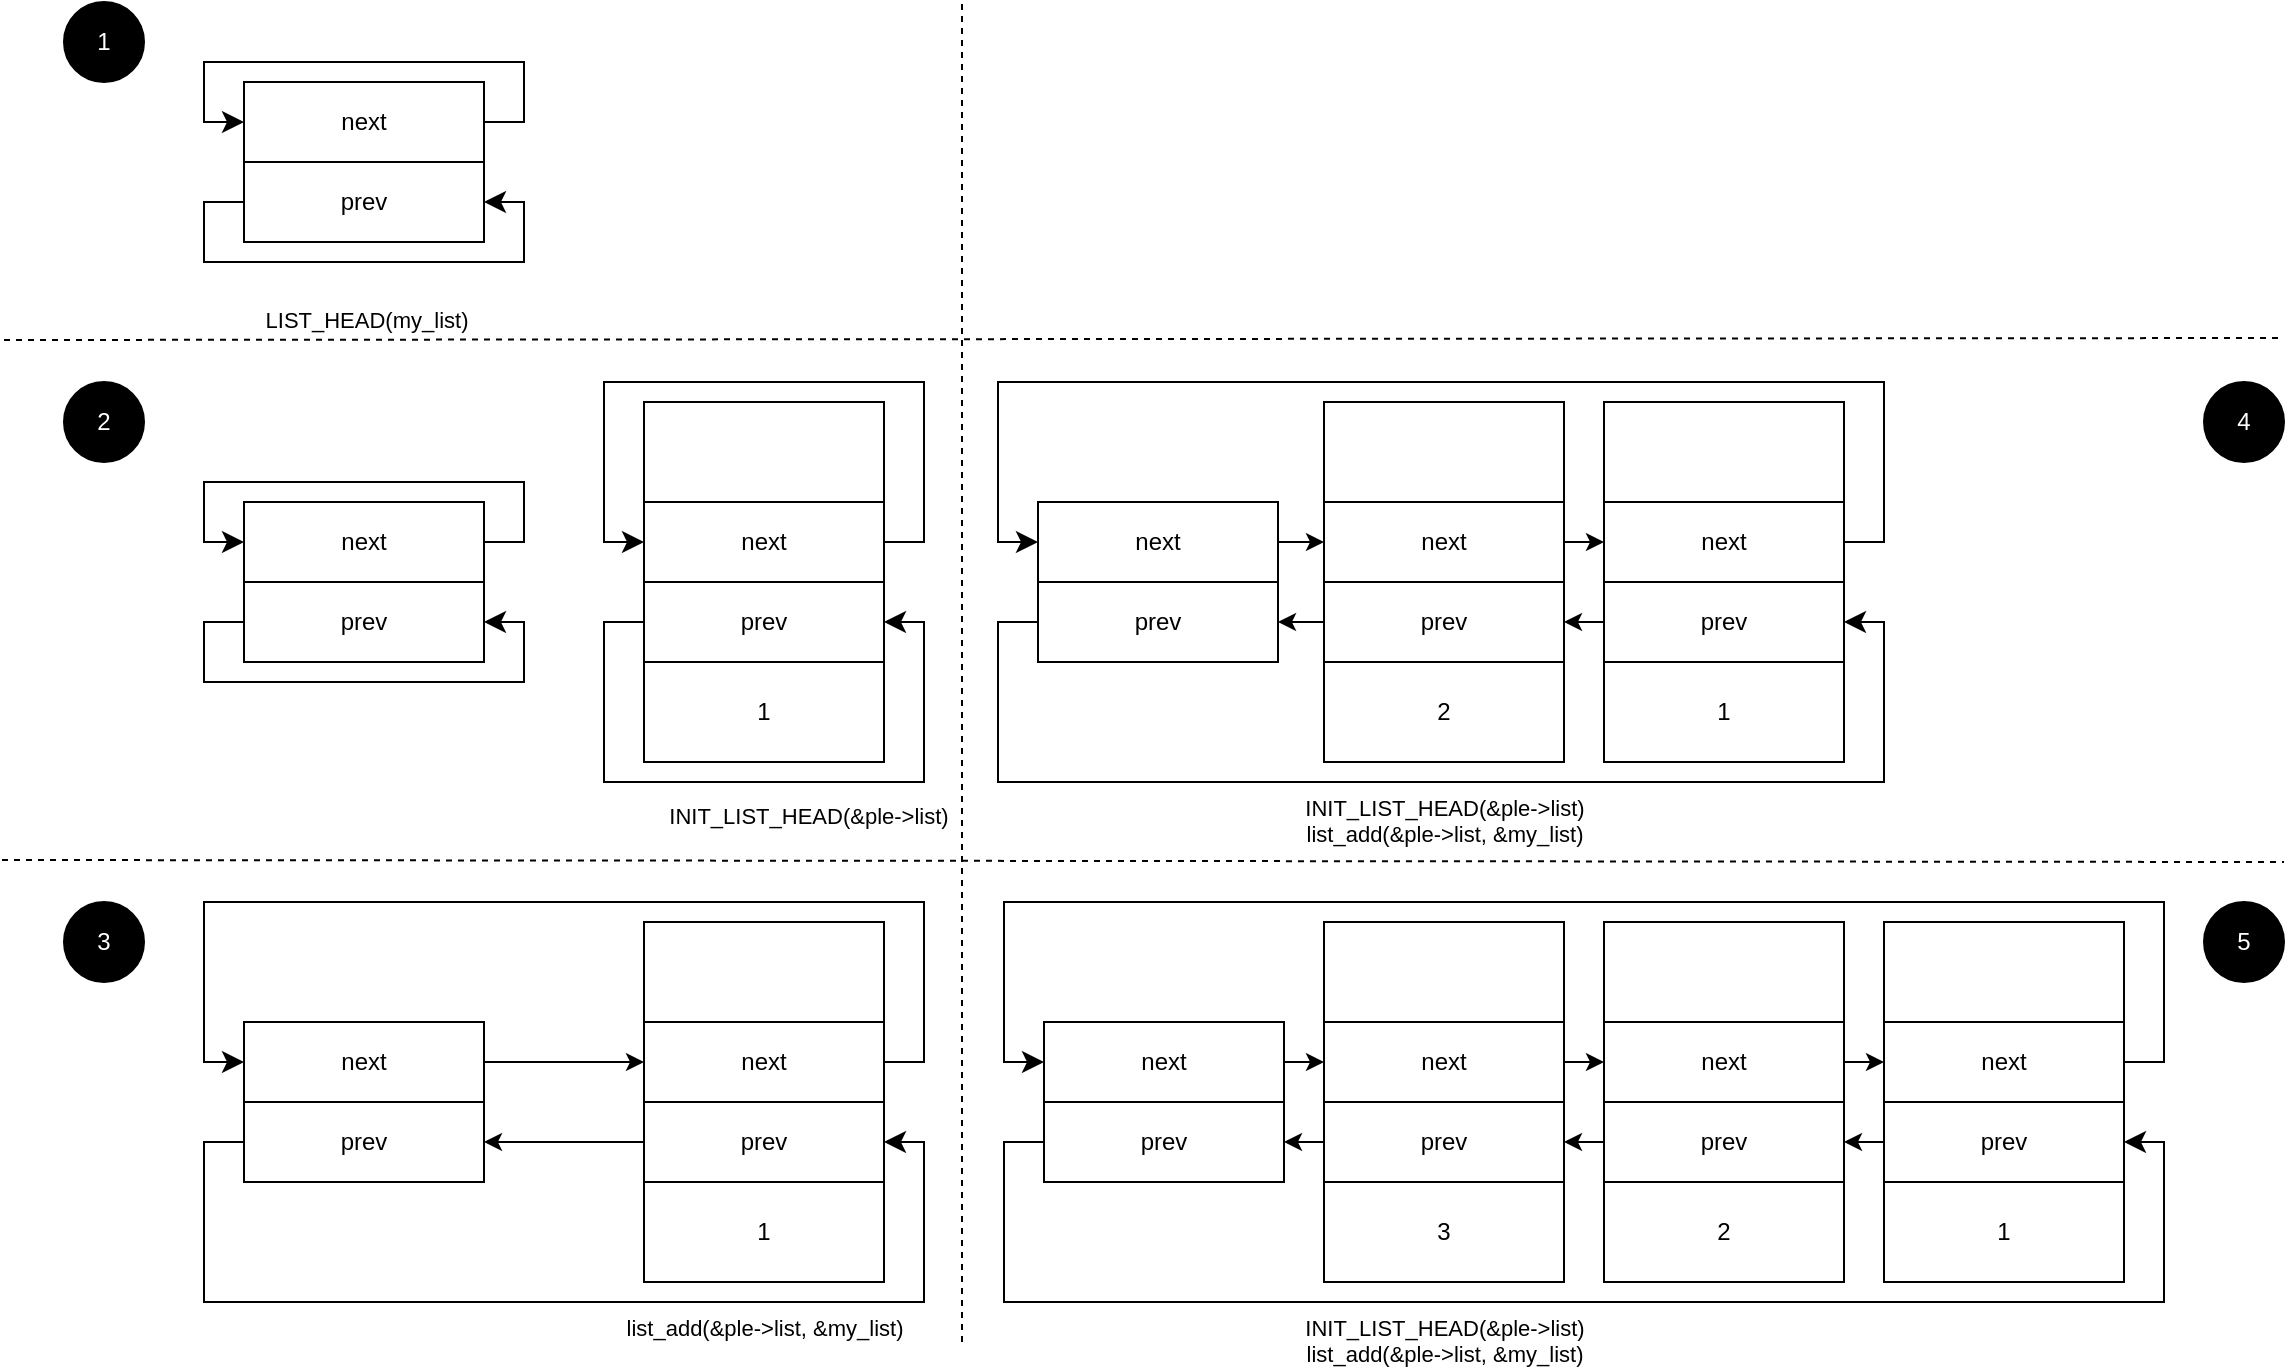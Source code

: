 <mxfile scale="1" border="0">
    <diagram id="Up8FQvu2DSV3XWbMQyph" name="Page-1">
        <mxGraphModel dx="1579" dy="573" grid="1" gridSize="10" guides="1" tooltips="1" connect="1" arrows="1" fold="1" page="1" pageScale="1" pageWidth="1169" pageHeight="827" math="0" shadow="0">
            <root>
                <mxCell id="0"/>
                <mxCell id="1" parent="0"/>
                <mxCell id="7" value="next" style="rounded=0;whiteSpace=wrap;html=1;fontColor=#000000;" parent="1" vertex="1">
                    <mxGeometry x="140" y="50" width="120" height="40" as="geometry"/>
                </mxCell>
                <mxCell id="8" value="prev" style="rounded=0;whiteSpace=wrap;html=1;fontColor=#000000;" parent="1" vertex="1">
                    <mxGeometry x="140" y="90" width="120" height="40" as="geometry"/>
                </mxCell>
                <mxCell id="10" value="" style="edgeStyle=segmentEdgeStyle;endArrow=classic;html=1;curved=0;rounded=0;endSize=8;startSize=8;exitX=1;exitY=0.5;exitDx=0;exitDy=0;entryX=0;entryY=0.5;entryDx=0;entryDy=0;fontColor=#000000;" parent="1" source="7" target="7" edge="1">
                    <mxGeometry width="50" height="50" relative="1" as="geometry">
                        <mxPoint x="309" y="149" as="sourcePoint"/>
                        <mxPoint x="359" y="99" as="targetPoint"/>
                        <Array as="points">
                            <mxPoint x="280" y="70"/>
                            <mxPoint x="280" y="40"/>
                            <mxPoint x="120" y="40"/>
                            <mxPoint x="120" y="70"/>
                        </Array>
                    </mxGeometry>
                </mxCell>
                <mxCell id="11" value="" style="edgeStyle=segmentEdgeStyle;endArrow=classic;html=1;curved=0;rounded=0;endSize=8;startSize=8;exitX=0;exitY=0.5;exitDx=0;exitDy=0;entryX=1;entryY=0.5;entryDx=0;entryDy=0;fontColor=#000000;" parent="1" source="8" target="8" edge="1">
                    <mxGeometry width="50" height="50" relative="1" as="geometry">
                        <mxPoint x="169" y="199" as="sourcePoint"/>
                        <mxPoint x="289" y="89" as="targetPoint"/>
                        <Array as="points">
                            <mxPoint x="120" y="110"/>
                            <mxPoint x="120" y="140"/>
                            <mxPoint x="280" y="140"/>
                            <mxPoint x="280" y="110"/>
                        </Array>
                    </mxGeometry>
                </mxCell>
                <mxCell id="12" value="" style="endArrow=none;dashed=1;html=1;labelPosition=center;verticalLabelPosition=top;align=center;verticalAlign=bottom;fontColor=#000000;" parent="1" edge="1">
                    <mxGeometry width="50" height="50" relative="1" as="geometry">
                        <mxPoint x="20" y="179" as="sourcePoint"/>
                        <mxPoint x="1160" y="178" as="targetPoint"/>
                    </mxGeometry>
                </mxCell>
                <mxCell id="13" value="LIST_HEAD(my_list)" style="edgeLabel;html=1;align=center;verticalAlign=bottom;resizable=0;points=[];labelPosition=center;verticalLabelPosition=top;fontColor=#000000;" parent="12" vertex="1" connectable="0">
                    <mxGeometry relative="1" as="geometry">
                        <mxPoint x="-389" y="-1" as="offset"/>
                    </mxGeometry>
                </mxCell>
                <mxCell id="14" value="1" style="ellipse;whiteSpace=wrap;html=1;aspect=fixed;labelBackgroundColor=#000000;fontColor=#FFFFFF;fillColor=#000000;" parent="1" vertex="1">
                    <mxGeometry x="50" y="10" width="40" height="40" as="geometry"/>
                </mxCell>
                <mxCell id="15" value="next" style="rounded=0;whiteSpace=wrap;html=1;fontColor=#000000;" parent="1" vertex="1">
                    <mxGeometry x="140" y="260" width="120" height="40" as="geometry"/>
                </mxCell>
                <mxCell id="16" value="prev" style="rounded=0;whiteSpace=wrap;html=1;fontColor=#000000;" parent="1" vertex="1">
                    <mxGeometry x="140" y="300" width="120" height="40" as="geometry"/>
                </mxCell>
                <mxCell id="17" value="" style="edgeStyle=segmentEdgeStyle;endArrow=classic;html=1;curved=0;rounded=0;endSize=8;startSize=8;exitX=1;exitY=0.5;exitDx=0;exitDy=0;entryX=0;entryY=0.5;entryDx=0;entryDy=0;fontColor=#000000;" parent="1" source="15" target="15" edge="1">
                    <mxGeometry width="50" height="50" relative="1" as="geometry">
                        <mxPoint x="309" y="360" as="sourcePoint"/>
                        <mxPoint x="359" y="310" as="targetPoint"/>
                        <Array as="points">
                            <mxPoint x="280" y="280"/>
                            <mxPoint x="280" y="250"/>
                            <mxPoint x="120" y="250"/>
                            <mxPoint x="120" y="280"/>
                        </Array>
                    </mxGeometry>
                </mxCell>
                <mxCell id="18" value="" style="edgeStyle=segmentEdgeStyle;endArrow=classic;html=1;curved=0;rounded=0;endSize=8;startSize=8;exitX=0;exitY=0.5;exitDx=0;exitDy=0;entryX=1;entryY=0.5;entryDx=0;entryDy=0;fontColor=#000000;" parent="1" source="16" target="16" edge="1">
                    <mxGeometry width="50" height="50" relative="1" as="geometry">
                        <mxPoint x="169" y="410" as="sourcePoint"/>
                        <mxPoint x="289" y="300" as="targetPoint"/>
                        <Array as="points">
                            <mxPoint x="120" y="320"/>
                            <mxPoint x="120" y="350"/>
                            <mxPoint x="280" y="350"/>
                            <mxPoint x="280" y="320"/>
                        </Array>
                    </mxGeometry>
                </mxCell>
                <mxCell id="19" value="2" style="ellipse;whiteSpace=wrap;html=1;aspect=fixed;labelBackgroundColor=#000000;fontColor=#FFFFFF;fillColor=#000000;" parent="1" vertex="1">
                    <mxGeometry x="50" y="200" width="40" height="40" as="geometry"/>
                </mxCell>
                <mxCell id="20" value="next" style="rounded=0;whiteSpace=wrap;html=1;fontColor=#000000;" parent="1" vertex="1">
                    <mxGeometry x="340" y="260" width="120" height="40" as="geometry"/>
                </mxCell>
                <mxCell id="21" value="prev" style="rounded=0;whiteSpace=wrap;html=1;fontColor=#000000;" parent="1" vertex="1">
                    <mxGeometry x="340" y="300" width="120" height="40" as="geometry"/>
                </mxCell>
                <mxCell id="22" value="" style="edgeStyle=segmentEdgeStyle;endArrow=classic;html=1;curved=0;rounded=0;endSize=8;startSize=8;exitX=1;exitY=0.5;exitDx=0;exitDy=0;entryX=0;entryY=0.5;entryDx=0;entryDy=0;fontColor=#000000;" parent="1" source="20" target="20" edge="1">
                    <mxGeometry width="50" height="50" relative="1" as="geometry">
                        <mxPoint x="509" y="359" as="sourcePoint"/>
                        <mxPoint x="559" y="309" as="targetPoint"/>
                        <Array as="points">
                            <mxPoint x="480" y="280"/>
                            <mxPoint x="480" y="200"/>
                            <mxPoint x="320" y="200"/>
                            <mxPoint x="320" y="280"/>
                        </Array>
                    </mxGeometry>
                </mxCell>
                <mxCell id="23" value="" style="edgeStyle=segmentEdgeStyle;endArrow=classic;html=1;curved=0;rounded=0;endSize=8;startSize=8;exitX=0;exitY=0.5;exitDx=0;exitDy=0;entryX=1;entryY=0.5;entryDx=0;entryDy=0;fontColor=#000000;" parent="1" source="21" target="21" edge="1">
                    <mxGeometry width="50" height="50" relative="1" as="geometry">
                        <mxPoint x="369" y="409" as="sourcePoint"/>
                        <mxPoint x="489" y="299" as="targetPoint"/>
                        <Array as="points">
                            <mxPoint x="320" y="320"/>
                            <mxPoint x="320" y="400"/>
                            <mxPoint x="480" y="400"/>
                            <mxPoint x="480" y="320"/>
                        </Array>
                    </mxGeometry>
                </mxCell>
                <mxCell id="24" value="" style="rounded=0;whiteSpace=wrap;html=1;labelBackgroundColor=#000000;fontColor=#000000;fillColor=#FFFFFF;" parent="1" vertex="1">
                    <mxGeometry x="340" y="210" width="120" height="50" as="geometry"/>
                </mxCell>
                <mxCell id="26" value="" style="endArrow=none;dashed=1;html=1;labelPosition=center;verticalLabelPosition=top;align=center;verticalAlign=bottom;fontColor=#000000;" parent="1" edge="1">
                    <mxGeometry width="50" height="50" relative="1" as="geometry">
                        <mxPoint x="19" y="439" as="sourcePoint"/>
                        <mxPoint x="1160" y="440" as="targetPoint"/>
                    </mxGeometry>
                </mxCell>
                <mxCell id="29" value="&lt;font&gt;INIT_LIST_HEAD(&amp;amp;ple-&amp;gt;list)&lt;/font&gt;" style="edgeLabel;html=1;align=center;verticalAlign=bottom;resizable=0;points=[];fontColor=#000000;labelPosition=center;verticalLabelPosition=top;" parent="26" vertex="1" connectable="0">
                    <mxGeometry relative="1" as="geometry">
                        <mxPoint x="-168" y="-14" as="offset"/>
                    </mxGeometry>
                </mxCell>
                <mxCell id="30" value="" style="endArrow=none;dashed=1;html=1;fontColor=#000000;" parent="1" edge="1">
                    <mxGeometry width="50" height="50" relative="1" as="geometry">
                        <mxPoint x="499" y="680" as="sourcePoint"/>
                        <mxPoint x="499" y="10" as="targetPoint"/>
                    </mxGeometry>
                </mxCell>
                <mxCell id="55" style="edgeStyle=none;html=1;exitX=1;exitY=0.5;exitDx=0;exitDy=0;entryX=0;entryY=0.5;entryDx=0;entryDy=0;fontColor=#000000;" parent="1" source="31" target="36" edge="1">
                    <mxGeometry relative="1" as="geometry"/>
                </mxCell>
                <mxCell id="31" value="next" style="rounded=0;whiteSpace=wrap;html=1;fontColor=#000000;" parent="1" vertex="1">
                    <mxGeometry x="140" y="520" width="120" height="40" as="geometry"/>
                </mxCell>
                <mxCell id="32" value="prev" style="rounded=0;whiteSpace=wrap;html=1;fontColor=#000000;" parent="1" vertex="1">
                    <mxGeometry x="140" y="560" width="120" height="40" as="geometry"/>
                </mxCell>
                <mxCell id="35" value="3" style="ellipse;whiteSpace=wrap;html=1;aspect=fixed;labelBackgroundColor=#000000;fontColor=#FFFFFF;fillColor=#000000;" parent="1" vertex="1">
                    <mxGeometry x="50" y="460" width="40" height="40" as="geometry"/>
                </mxCell>
                <mxCell id="36" value="next" style="rounded=0;whiteSpace=wrap;html=1;fontColor=#000000;" parent="1" vertex="1">
                    <mxGeometry x="340" y="520" width="120" height="40" as="geometry"/>
                </mxCell>
                <mxCell id="151" style="edgeStyle=none;html=1;exitX=0;exitY=0.5;exitDx=0;exitDy=0;entryX=1;entryY=0.5;entryDx=0;entryDy=0;fontColor=#FFFFFF;startArrow=none;startFill=0;" edge="1" parent="1" source="37" target="32">
                    <mxGeometry relative="1" as="geometry"/>
                </mxCell>
                <mxCell id="37" value="prev" style="rounded=0;whiteSpace=wrap;html=1;fontColor=#000000;" parent="1" vertex="1">
                    <mxGeometry x="340" y="560" width="120" height="40" as="geometry"/>
                </mxCell>
                <mxCell id="38" value="" style="edgeStyle=segmentEdgeStyle;endArrow=classic;html=1;curved=0;rounded=0;endSize=8;startSize=8;entryX=0;entryY=0.5;entryDx=0;entryDy=0;exitX=1;exitY=0.5;exitDx=0;exitDy=0;fontColor=#000000;" parent="1" source="36" target="31" edge="1">
                    <mxGeometry width="50" height="50" relative="1" as="geometry">
                        <mxPoint x="460" y="537" as="sourcePoint"/>
                        <mxPoint x="120" y="540" as="targetPoint"/>
                        <Array as="points">
                            <mxPoint x="480" y="540"/>
                            <mxPoint x="480" y="460"/>
                            <mxPoint x="120" y="460"/>
                            <mxPoint x="120" y="540"/>
                        </Array>
                    </mxGeometry>
                </mxCell>
                <mxCell id="39" value="" style="edgeStyle=segmentEdgeStyle;endArrow=classic;html=1;curved=0;rounded=0;endSize=8;startSize=8;entryX=1;entryY=0.5;entryDx=0;entryDy=0;exitX=0;exitY=0.5;exitDx=0;exitDy=0;fontColor=#000000;" parent="1" source="32" target="37" edge="1">
                    <mxGeometry width="50" height="50" relative="1" as="geometry">
                        <mxPoint x="140" y="577" as="sourcePoint"/>
                        <mxPoint x="487" y="557" as="targetPoint"/>
                        <Array as="points">
                            <mxPoint x="140" y="580"/>
                            <mxPoint x="120" y="580"/>
                            <mxPoint x="120" y="660"/>
                            <mxPoint x="480" y="660"/>
                            <mxPoint x="480" y="580"/>
                        </Array>
                    </mxGeometry>
                </mxCell>
                <mxCell id="43" value="list_add(&amp;amp;ple-&amp;gt;list, &amp;amp;my_list)" style="edgeLabel;html=1;align=center;verticalAlign=top;resizable=0;points=[];fontColor=#000000;labelPosition=center;verticalLabelPosition=bottom;" parent="39" vertex="1" connectable="0">
                    <mxGeometry relative="1" as="geometry">
                        <mxPoint x="100" as="offset"/>
                    </mxGeometry>
                </mxCell>
                <mxCell id="40" value="" style="rounded=0;whiteSpace=wrap;html=1;labelBackgroundColor=#000000;fontColor=#000000;fillColor=#FFFFFF;" parent="1" vertex="1">
                    <mxGeometry x="340" y="470" width="120" height="50" as="geometry"/>
                </mxCell>
                <mxCell id="57" style="edgeStyle=none;html=1;exitX=1;exitY=0.5;exitDx=0;exitDy=0;entryX=0;entryY=0.5;entryDx=0;entryDy=0;fontColor=#000000;" parent="1" source="58" target="62" edge="1">
                    <mxGeometry relative="1" as="geometry"/>
                </mxCell>
                <mxCell id="58" value="next" style="rounded=0;whiteSpace=wrap;html=1;fontColor=#000000;" parent="1" vertex="1">
                    <mxGeometry x="537" y="260" width="120" height="40" as="geometry"/>
                </mxCell>
                <mxCell id="60" value="prev" style="rounded=0;whiteSpace=wrap;html=1;fontColor=#000000;" parent="1" vertex="1">
                    <mxGeometry x="537" y="300" width="120" height="40" as="geometry"/>
                </mxCell>
                <mxCell id="61" value="4" style="ellipse;whiteSpace=wrap;html=1;aspect=fixed;labelBackgroundColor=#000000;fontColor=#FFFFFF;fillColor=#000000;" parent="1" vertex="1">
                    <mxGeometry x="1120" y="200" width="40" height="40" as="geometry"/>
                </mxCell>
                <mxCell id="99" style="edgeStyle=none;html=1;exitX=1;exitY=0.5;exitDx=0;exitDy=0;entryX=0;entryY=0.5;entryDx=0;entryDy=0;fontColor=#000000;" parent="1" source="62" target="69" edge="1">
                    <mxGeometry relative="1" as="geometry"/>
                </mxCell>
                <mxCell id="62" value="next" style="rounded=0;whiteSpace=wrap;html=1;fontColor=#000000;" parent="1" vertex="1">
                    <mxGeometry x="680" y="260" width="120" height="40" as="geometry"/>
                </mxCell>
                <mxCell id="98" style="edgeStyle=none;html=1;exitX=0;exitY=0.5;exitDx=0;exitDy=0;entryX=1;entryY=0.5;entryDx=0;entryDy=0;fontColor=#000000;" parent="1" source="63" target="60" edge="1">
                    <mxGeometry relative="1" as="geometry"/>
                </mxCell>
                <mxCell id="63" value="prev" style="rounded=0;whiteSpace=wrap;html=1;fontColor=#000000;" parent="1" vertex="1">
                    <mxGeometry x="680" y="300" width="120" height="40" as="geometry"/>
                </mxCell>
                <mxCell id="64" value="" style="edgeStyle=segmentEdgeStyle;endArrow=classic;html=1;curved=0;rounded=0;endSize=8;startSize=8;entryX=0;entryY=0.5;entryDx=0;entryDy=0;exitX=1;exitY=0.5;exitDx=0;exitDy=0;fontColor=#000000;" parent="1" source="69" target="58" edge="1">
                    <mxGeometry width="50" height="50" relative="1" as="geometry">
                        <mxPoint x="957" y="280" as="sourcePoint"/>
                        <mxPoint x="513" y="279" as="targetPoint"/>
                        <Array as="points">
                            <mxPoint x="960" y="280"/>
                            <mxPoint x="960" y="200"/>
                            <mxPoint x="517" y="200"/>
                            <mxPoint x="517" y="280"/>
                        </Array>
                    </mxGeometry>
                </mxCell>
                <mxCell id="65" value="" style="edgeStyle=segmentEdgeStyle;endArrow=classic;html=1;curved=0;rounded=0;endSize=8;startSize=8;exitX=0;exitY=0.5;exitDx=0;exitDy=0;entryX=1;entryY=0.5;entryDx=0;entryDy=0;fontColor=#000000;" parent="1" source="60" target="70" edge="1">
                    <mxGeometry width="50" height="50" relative="1" as="geometry">
                        <mxPoint x="533" y="316" as="sourcePoint"/>
                        <mxPoint x="957" y="320" as="targetPoint"/>
                        <Array as="points">
                            <mxPoint x="517" y="320"/>
                            <mxPoint x="517" y="400"/>
                            <mxPoint x="960" y="400"/>
                            <mxPoint x="960" y="320"/>
                        </Array>
                    </mxGeometry>
                </mxCell>
                <mxCell id="66" value="INIT_LIST_HEAD(&amp;amp;ple-&amp;gt;list)&lt;br&gt;list_add(&amp;amp;ple-&amp;gt;list, &amp;amp;my_list)" style="edgeLabel;html=1;align=center;verticalAlign=top;resizable=0;points=[];fontColor=#000000;labelPosition=center;verticalLabelPosition=bottom;" parent="65" vertex="1" connectable="0">
                    <mxGeometry relative="1" as="geometry">
                        <mxPoint x="1" as="offset"/>
                    </mxGeometry>
                </mxCell>
                <mxCell id="67" value="" style="rounded=0;whiteSpace=wrap;html=1;labelBackgroundColor=#000000;fontColor=#000000;fillColor=#FFFFFF;" parent="1" vertex="1">
                    <mxGeometry x="680" y="210" width="120" height="50" as="geometry"/>
                </mxCell>
                <mxCell id="69" value="next" style="rounded=0;whiteSpace=wrap;html=1;fontColor=#000000;" parent="1" vertex="1">
                    <mxGeometry x="820" y="260" width="120" height="40" as="geometry"/>
                </mxCell>
                <mxCell id="100" style="edgeStyle=none;html=1;exitX=0;exitY=0.5;exitDx=0;exitDy=0;entryX=1;entryY=0.5;entryDx=0;entryDy=0;fontColor=#000000;" parent="1" source="70" target="63" edge="1">
                    <mxGeometry relative="1" as="geometry"/>
                </mxCell>
                <mxCell id="70" value="prev" style="rounded=0;whiteSpace=wrap;html=1;fontColor=#000000;" parent="1" vertex="1">
                    <mxGeometry x="820" y="300" width="120" height="40" as="geometry"/>
                </mxCell>
                <mxCell id="71" value="" style="rounded=0;whiteSpace=wrap;html=1;labelBackgroundColor=#000000;fontColor=#000000;fillColor=#FFFFFF;" parent="1" vertex="1">
                    <mxGeometry x="820" y="210" width="120" height="50" as="geometry"/>
                </mxCell>
                <mxCell id="118" style="edgeStyle=none;html=1;exitX=1;exitY=0.5;exitDx=0;exitDy=0;entryX=0;entryY=0.5;entryDx=0;entryDy=0;fontColor=#000000;" parent="1" source="119" target="123" edge="1">
                    <mxGeometry relative="1" as="geometry"/>
                </mxCell>
                <mxCell id="119" value="next" style="rounded=0;whiteSpace=wrap;html=1;fontColor=#000000;" parent="1" vertex="1">
                    <mxGeometry x="540" y="520" width="120" height="40" as="geometry"/>
                </mxCell>
                <mxCell id="120" value="prev" style="rounded=0;whiteSpace=wrap;html=1;fontColor=#000000;" parent="1" vertex="1">
                    <mxGeometry x="540" y="560" width="120" height="40" as="geometry"/>
                </mxCell>
                <mxCell id="121" value="5" style="ellipse;whiteSpace=wrap;html=1;aspect=fixed;labelBackgroundColor=#000000;fontColor=#FFFFFF;fillColor=#000000;" parent="1" vertex="1">
                    <mxGeometry x="1120" y="460" width="40" height="40" as="geometry"/>
                </mxCell>
                <mxCell id="122" style="edgeStyle=none;html=1;exitX=1;exitY=0.5;exitDx=0;exitDy=0;entryX=0;entryY=0.5;entryDx=0;entryDy=0;fontColor=#000000;" parent="1" source="123" target="131" edge="1">
                    <mxGeometry relative="1" as="geometry"/>
                </mxCell>
                <mxCell id="123" value="next" style="rounded=0;whiteSpace=wrap;html=1;fontColor=#000000;" parent="1" vertex="1">
                    <mxGeometry x="680" y="520" width="120" height="40" as="geometry"/>
                </mxCell>
                <mxCell id="124" style="edgeStyle=none;html=1;exitX=0;exitY=0.5;exitDx=0;exitDy=0;entryX=1;entryY=0.5;entryDx=0;entryDy=0;fontColor=#000000;" parent="1" source="125" target="120" edge="1">
                    <mxGeometry relative="1" as="geometry"/>
                </mxCell>
                <mxCell id="125" value="prev" style="rounded=0;whiteSpace=wrap;html=1;fontColor=#000000;" parent="1" vertex="1">
                    <mxGeometry x="680" y="560" width="120" height="40" as="geometry"/>
                </mxCell>
                <mxCell id="126" value="" style="edgeStyle=segmentEdgeStyle;endArrow=classic;html=1;curved=0;rounded=0;endSize=8;startSize=8;entryX=0;entryY=0.5;entryDx=0;entryDy=0;exitX=1;exitY=0.5;exitDx=0;exitDy=0;fontColor=#000000;" parent="1" source="138" target="119" edge="1">
                    <mxGeometry width="50" height="50" relative="1" as="geometry">
                        <mxPoint x="960" y="540" as="sourcePoint"/>
                        <mxPoint x="516" y="539" as="targetPoint"/>
                        <Array as="points">
                            <mxPoint x="1100" y="540"/>
                            <mxPoint x="1100" y="460"/>
                            <mxPoint x="520" y="460"/>
                            <mxPoint x="520" y="540"/>
                        </Array>
                    </mxGeometry>
                </mxCell>
                <mxCell id="127" value="" style="edgeStyle=segmentEdgeStyle;endArrow=classic;html=1;curved=0;rounded=0;endSize=8;startSize=8;exitX=0;exitY=0.5;exitDx=0;exitDy=0;entryX=1;entryY=0.5;entryDx=0;entryDy=0;fontColor=#000000;" parent="1" source="120" target="139" edge="1">
                    <mxGeometry width="50" height="50" relative="1" as="geometry">
                        <mxPoint x="536" y="576" as="sourcePoint"/>
                        <mxPoint x="960" y="580" as="targetPoint"/>
                        <Array as="points">
                            <mxPoint x="520" y="580"/>
                            <mxPoint x="520" y="660"/>
                            <mxPoint x="1100" y="660"/>
                            <mxPoint x="1100" y="580"/>
                        </Array>
                    </mxGeometry>
                </mxCell>
                <mxCell id="128" value="INIT_LIST_HEAD(&amp;amp;ple-&amp;gt;list)&lt;br&gt;list_add(&amp;amp;ple-&amp;gt;list, &amp;amp;my_list)" style="edgeLabel;html=1;align=center;verticalAlign=top;resizable=0;points=[];fontColor=#000000;labelPosition=center;verticalLabelPosition=bottom;" parent="127" vertex="1" connectable="0">
                    <mxGeometry relative="1" as="geometry">
                        <mxPoint x="-70" as="offset"/>
                    </mxGeometry>
                </mxCell>
                <mxCell id="129" value="" style="rounded=0;whiteSpace=wrap;html=1;labelBackgroundColor=#000000;fontColor=#000000;fillColor=#FFFFFF;" parent="1" vertex="1">
                    <mxGeometry x="680" y="470" width="120" height="50" as="geometry"/>
                </mxCell>
                <mxCell id="142" style="edgeStyle=none;html=1;exitX=1;exitY=0.5;exitDx=0;exitDy=0;entryX=0;entryY=0.5;entryDx=0;entryDy=0;fontColor=#000000;" parent="1" source="131" target="138" edge="1">
                    <mxGeometry relative="1" as="geometry"/>
                </mxCell>
                <mxCell id="131" value="next" style="rounded=0;whiteSpace=wrap;html=1;fontColor=#000000;" parent="1" vertex="1">
                    <mxGeometry x="820" y="520" width="120" height="40" as="geometry"/>
                </mxCell>
                <mxCell id="132" style="edgeStyle=none;html=1;exitX=0;exitY=0.5;exitDx=0;exitDy=0;entryX=1;entryY=0.5;entryDx=0;entryDy=0;fontColor=#000000;" parent="1" source="133" target="125" edge="1">
                    <mxGeometry relative="1" as="geometry"/>
                </mxCell>
                <mxCell id="133" value="prev" style="rounded=0;whiteSpace=wrap;html=1;fontColor=#000000;" parent="1" vertex="1">
                    <mxGeometry x="820" y="560" width="120" height="40" as="geometry"/>
                </mxCell>
                <mxCell id="134" value="" style="rounded=0;whiteSpace=wrap;html=1;labelBackgroundColor=#000000;fontColor=#000000;fillColor=#FFFFFF;" parent="1" vertex="1">
                    <mxGeometry x="820" y="470" width="120" height="50" as="geometry"/>
                </mxCell>
                <mxCell id="138" value="next" style="rounded=0;whiteSpace=wrap;html=1;fontColor=#000000;" parent="1" vertex="1">
                    <mxGeometry x="960" y="520" width="120" height="40" as="geometry"/>
                </mxCell>
                <mxCell id="143" style="edgeStyle=none;html=1;exitX=0;exitY=0.5;exitDx=0;exitDy=0;entryX=1;entryY=0.5;entryDx=0;entryDy=0;fontColor=#000000;" parent="1" source="139" target="133" edge="1">
                    <mxGeometry relative="1" as="geometry"/>
                </mxCell>
                <mxCell id="139" value="prev" style="rounded=0;whiteSpace=wrap;html=1;fontColor=#000000;" parent="1" vertex="1">
                    <mxGeometry x="960" y="560" width="120" height="40" as="geometry"/>
                </mxCell>
                <mxCell id="140" value="" style="rounded=0;whiteSpace=wrap;html=1;labelBackgroundColor=#000000;fontColor=#000000;fillColor=#FFFFFF;" parent="1" vertex="1">
                    <mxGeometry x="960" y="470" width="120" height="50" as="geometry"/>
                </mxCell>
                <mxCell id="144" value="1" style="rounded=0;whiteSpace=wrap;html=1;" vertex="1" parent="1">
                    <mxGeometry x="340" y="340" width="120" height="50" as="geometry"/>
                </mxCell>
                <mxCell id="145" value="1" style="rounded=0;whiteSpace=wrap;html=1;" vertex="1" parent="1">
                    <mxGeometry x="820" y="340" width="120" height="50" as="geometry"/>
                </mxCell>
                <mxCell id="146" value="2" style="rounded=0;whiteSpace=wrap;html=1;" vertex="1" parent="1">
                    <mxGeometry x="680" y="340" width="120" height="50" as="geometry"/>
                </mxCell>
                <mxCell id="147" value="1" style="rounded=0;whiteSpace=wrap;html=1;" vertex="1" parent="1">
                    <mxGeometry x="340" y="600" width="120" height="50" as="geometry"/>
                </mxCell>
                <mxCell id="148" value="1" style="rounded=0;whiteSpace=wrap;html=1;" vertex="1" parent="1">
                    <mxGeometry x="960" y="600" width="120" height="50" as="geometry"/>
                </mxCell>
                <mxCell id="149" value="2" style="rounded=0;whiteSpace=wrap;html=1;" vertex="1" parent="1">
                    <mxGeometry x="820" y="600" width="120" height="50" as="geometry"/>
                </mxCell>
                <mxCell id="150" value="3" style="rounded=0;whiteSpace=wrap;html=1;" vertex="1" parent="1">
                    <mxGeometry x="680" y="600" width="120" height="50" as="geometry"/>
                </mxCell>
            </root>
        </mxGraphModel>
    </diagram>
</mxfile>
